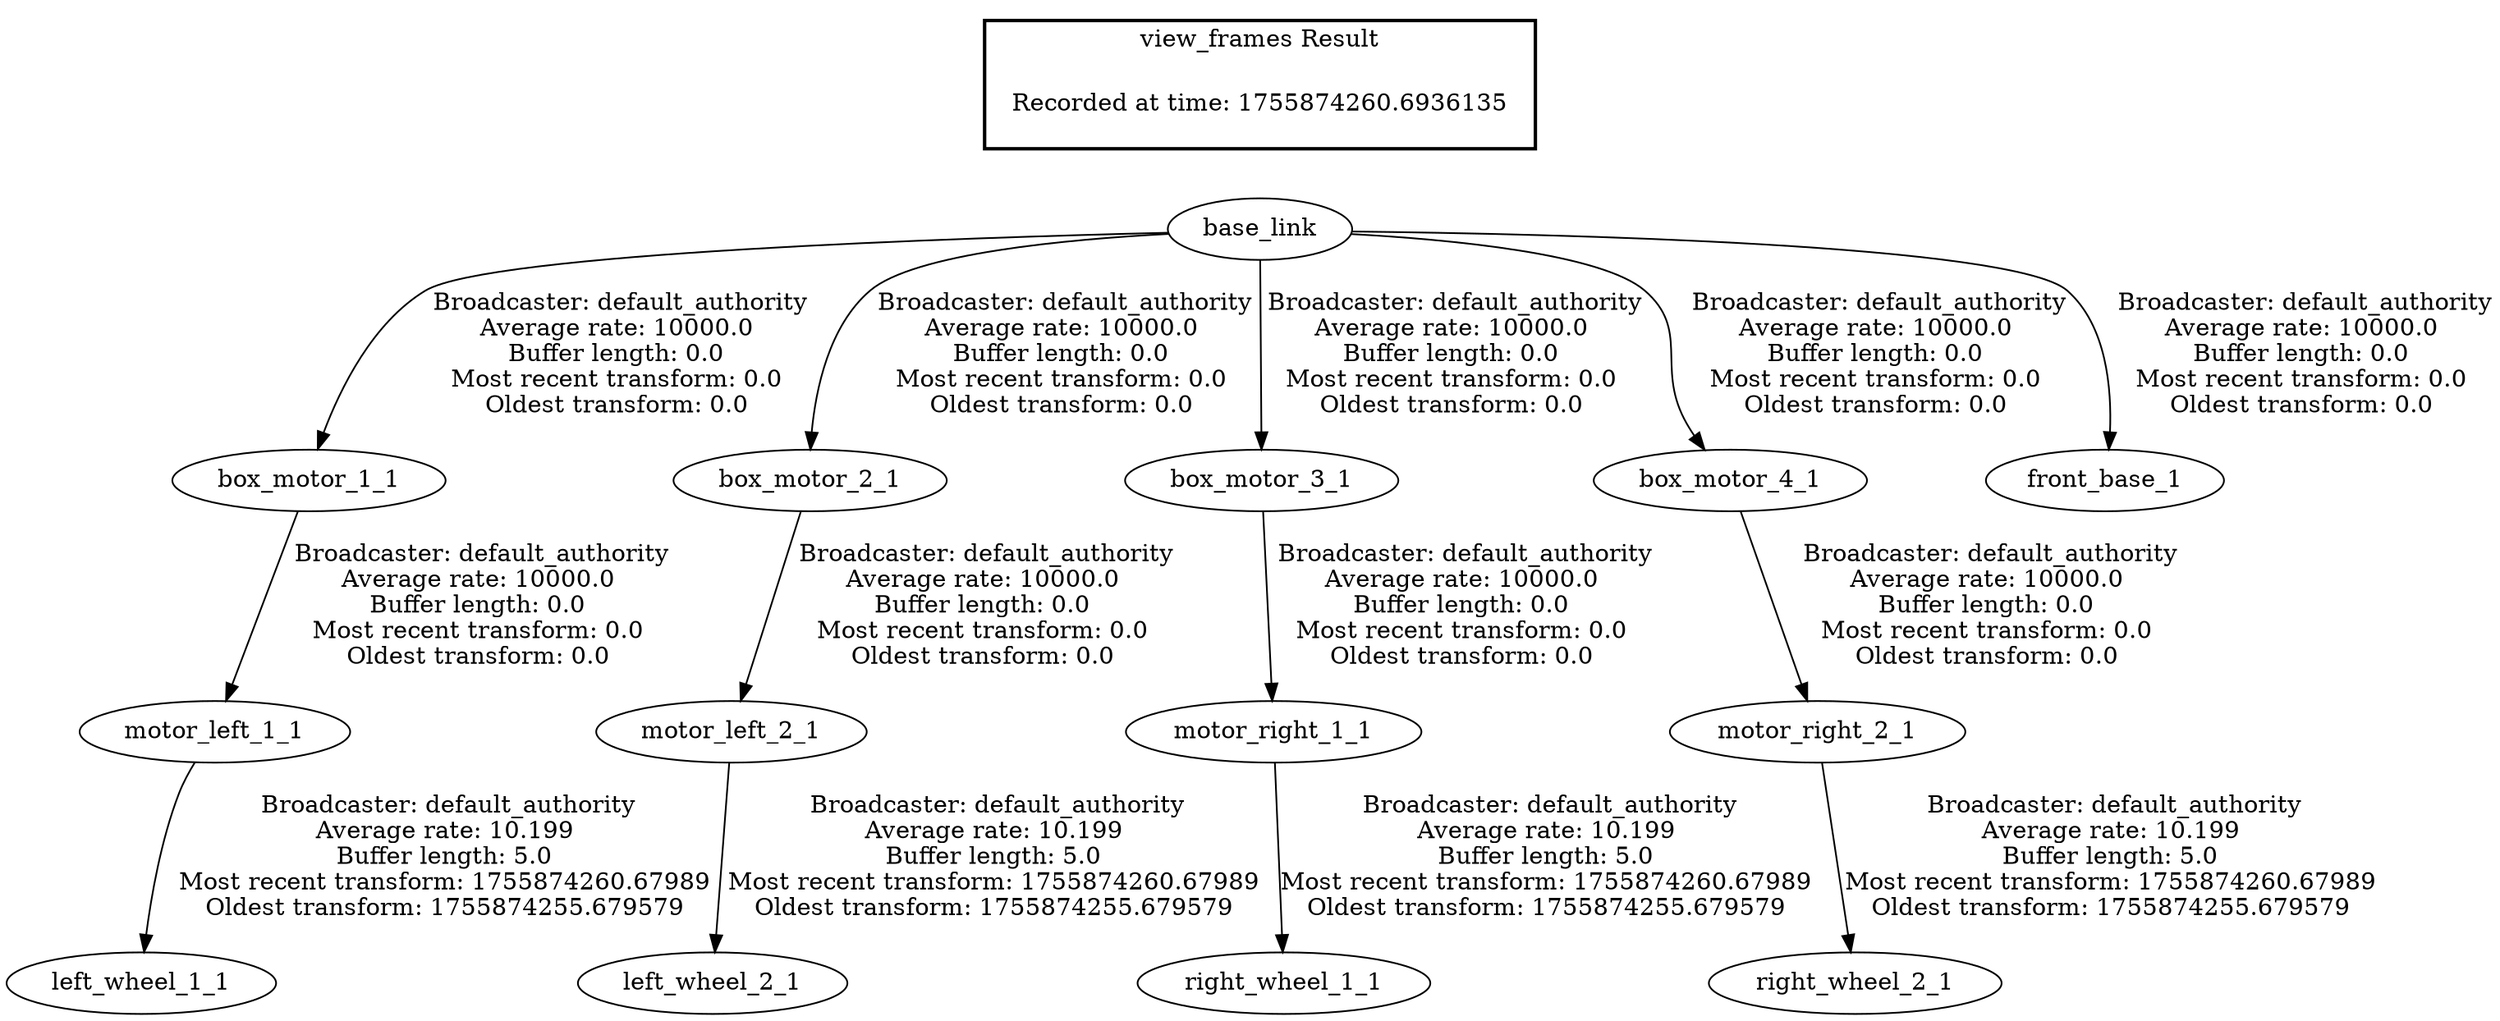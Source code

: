 digraph G {
"base_link" -> "box_motor_1_1"[label=" Broadcaster: default_authority\nAverage rate: 10000.0\nBuffer length: 0.0\nMost recent transform: 0.0\nOldest transform: 0.0\n"];
"base_link" -> "box_motor_2_1"[label=" Broadcaster: default_authority\nAverage rate: 10000.0\nBuffer length: 0.0\nMost recent transform: 0.0\nOldest transform: 0.0\n"];
"base_link" -> "box_motor_3_1"[label=" Broadcaster: default_authority\nAverage rate: 10000.0\nBuffer length: 0.0\nMost recent transform: 0.0\nOldest transform: 0.0\n"];
"base_link" -> "box_motor_4_1"[label=" Broadcaster: default_authority\nAverage rate: 10000.0\nBuffer length: 0.0\nMost recent transform: 0.0\nOldest transform: 0.0\n"];
"base_link" -> "front_base_1"[label=" Broadcaster: default_authority\nAverage rate: 10000.0\nBuffer length: 0.0\nMost recent transform: 0.0\nOldest transform: 0.0\n"];
"box_motor_4_1" -> "motor_right_2_1"[label=" Broadcaster: default_authority\nAverage rate: 10000.0\nBuffer length: 0.0\nMost recent transform: 0.0\nOldest transform: 0.0\n"];
"box_motor_3_1" -> "motor_right_1_1"[label=" Broadcaster: default_authority\nAverage rate: 10000.0\nBuffer length: 0.0\nMost recent transform: 0.0\nOldest transform: 0.0\n"];
"box_motor_2_1" -> "motor_left_2_1"[label=" Broadcaster: default_authority\nAverage rate: 10000.0\nBuffer length: 0.0\nMost recent transform: 0.0\nOldest transform: 0.0\n"];
"box_motor_1_1" -> "motor_left_1_1"[label=" Broadcaster: default_authority\nAverage rate: 10000.0\nBuffer length: 0.0\nMost recent transform: 0.0\nOldest transform: 0.0\n"];
"motor_left_1_1" -> "left_wheel_1_1"[label=" Broadcaster: default_authority\nAverage rate: 10.199\nBuffer length: 5.0\nMost recent transform: 1755874260.67989\nOldest transform: 1755874255.679579\n"];
"motor_left_2_1" -> "left_wheel_2_1"[label=" Broadcaster: default_authority\nAverage rate: 10.199\nBuffer length: 5.0\nMost recent transform: 1755874260.67989\nOldest transform: 1755874255.679579\n"];
"motor_right_1_1" -> "right_wheel_1_1"[label=" Broadcaster: default_authority\nAverage rate: 10.199\nBuffer length: 5.0\nMost recent transform: 1755874260.67989\nOldest transform: 1755874255.679579\n"];
"motor_right_2_1" -> "right_wheel_2_1"[label=" Broadcaster: default_authority\nAverage rate: 10.199\nBuffer length: 5.0\nMost recent transform: 1755874260.67989\nOldest transform: 1755874255.679579\n"];
edge [style=invis];
 subgraph cluster_legend { style=bold; color=black; label ="view_frames Result";
"Recorded at time: 1755874260.6936135"[ shape=plaintext ] ;
}->"base_link";
}